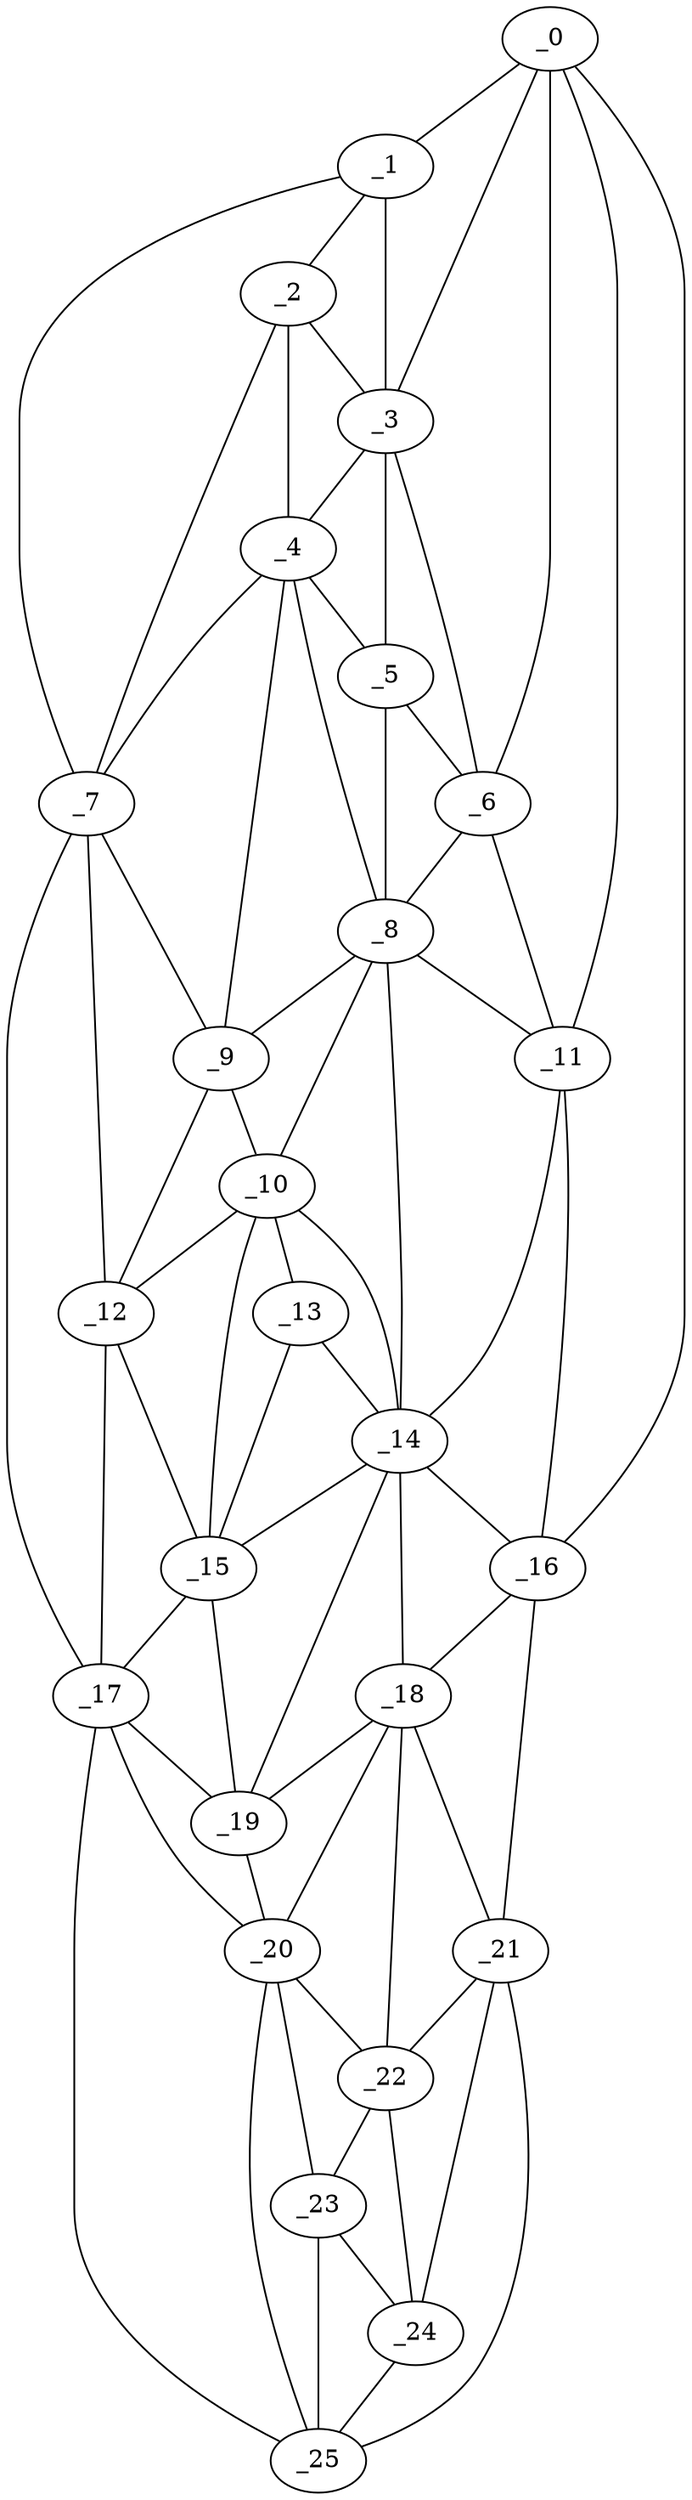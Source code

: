 graph "obj3__165.gxl" {
	_0	 [x=4,
		y=79];
	_1	 [x=8,
		y=62];
	_0 -- _1	 [valence=1];
	_3	 [x=22,
		y=64];
	_0 -- _3	 [valence=2];
	_6	 [x=35,
		y=67];
	_0 -- _6	 [valence=2];
	_11	 [x=45,
		y=76];
	_0 -- _11	 [valence=2];
	_16	 [x=66,
		y=92];
	_0 -- _16	 [valence=1];
	_2	 [x=16,
		y=58];
	_1 -- _2	 [valence=1];
	_1 -- _3	 [valence=2];
	_7	 [x=37,
		y=36];
	_1 -- _7	 [valence=1];
	_2 -- _3	 [valence=2];
	_4	 [x=29,
		y=54];
	_2 -- _4	 [valence=2];
	_2 -- _7	 [valence=1];
	_3 -- _4	 [valence=1];
	_5	 [x=34,
		y=62];
	_3 -- _5	 [valence=1];
	_3 -- _6	 [valence=2];
	_4 -- _5	 [valence=1];
	_4 -- _7	 [valence=1];
	_8	 [x=40,
		y=57];
	_4 -- _8	 [valence=2];
	_9	 [x=42,
		y=47];
	_4 -- _9	 [valence=1];
	_5 -- _6	 [valence=2];
	_5 -- _8	 [valence=2];
	_6 -- _8	 [valence=1];
	_6 -- _11	 [valence=2];
	_7 -- _9	 [valence=2];
	_12	 [x=48,
		y=37];
	_7 -- _12	 [valence=2];
	_17	 [x=80,
		y=38];
	_7 -- _17	 [valence=1];
	_8 -- _9	 [valence=2];
	_10	 [x=44,
		y=50];
	_8 -- _10	 [valence=1];
	_8 -- _11	 [valence=1];
	_14	 [x=52,
		y=57];
	_8 -- _14	 [valence=2];
	_9 -- _10	 [valence=1];
	_9 -- _12	 [valence=1];
	_10 -- _12	 [valence=2];
	_13	 [x=52,
		y=54];
	_10 -- _13	 [valence=2];
	_10 -- _14	 [valence=2];
	_15	 [x=58,
		y=43];
	_10 -- _15	 [valence=2];
	_11 -- _14	 [valence=2];
	_11 -- _16	 [valence=2];
	_12 -- _15	 [valence=2];
	_12 -- _17	 [valence=2];
	_13 -- _14	 [valence=1];
	_13 -- _15	 [valence=2];
	_14 -- _15	 [valence=2];
	_14 -- _16	 [valence=2];
	_18	 [x=87,
		y=73];
	_14 -- _18	 [valence=2];
	_19	 [x=91,
		y=48];
	_14 -- _19	 [valence=1];
	_15 -- _17	 [valence=2];
	_15 -- _19	 [valence=2];
	_16 -- _18	 [valence=1];
	_21	 [x=108,
		y=85];
	_16 -- _21	 [valence=1];
	_17 -- _19	 [valence=1];
	_20	 [x=103,
		y=52];
	_17 -- _20	 [valence=2];
	_25	 [x=126,
		y=62];
	_17 -- _25	 [valence=1];
	_18 -- _19	 [valence=1];
	_18 -- _20	 [valence=1];
	_18 -- _21	 [valence=1];
	_22	 [x=110,
		y=77];
	_18 -- _22	 [valence=2];
	_19 -- _20	 [valence=2];
	_20 -- _22	 [valence=2];
	_23	 [x=113,
		y=59];
	_20 -- _23	 [valence=1];
	_20 -- _25	 [valence=2];
	_21 -- _22	 [valence=1];
	_24	 [x=118,
		y=67];
	_21 -- _24	 [valence=2];
	_21 -- _25	 [valence=1];
	_22 -- _23	 [valence=2];
	_22 -- _24	 [valence=2];
	_23 -- _24	 [valence=1];
	_23 -- _25	 [valence=2];
	_24 -- _25	 [valence=1];
}
